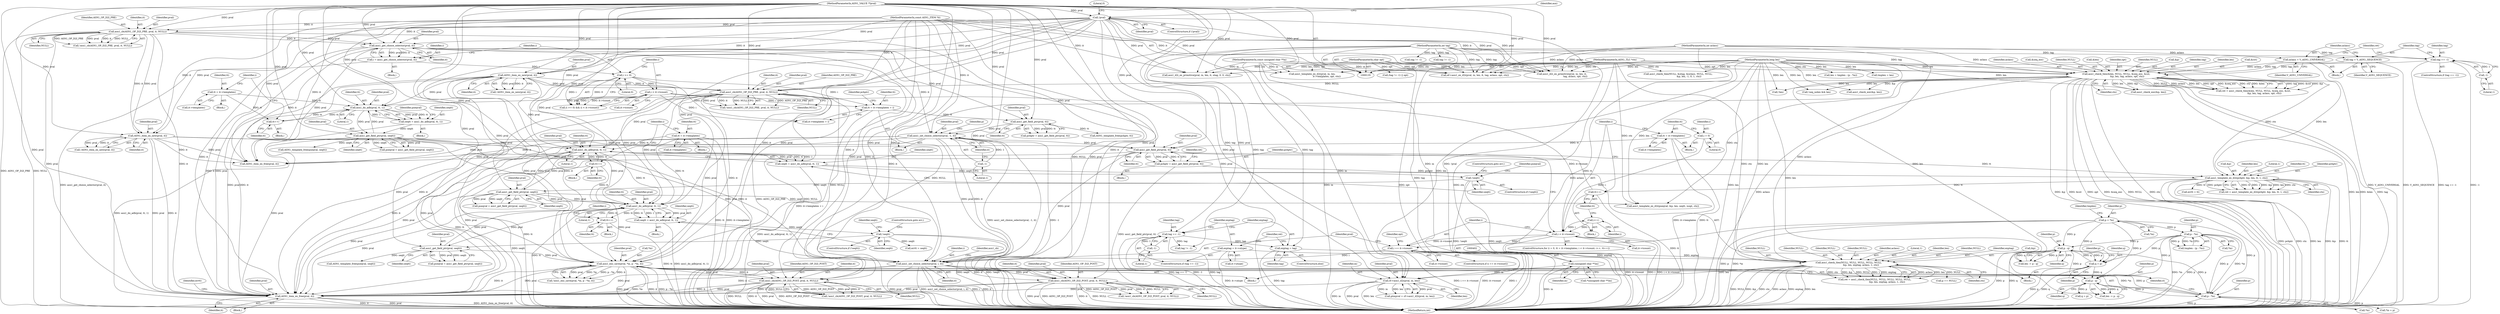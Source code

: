 digraph "0_openssl_cc598f321fbac9c04da5766243ed55d55948637d@API" {
"1001006" [label="(Call,ASN1_item_ex_free(pval, it))"];
"1000707" [label="(Call,ASN1_item_ex_new(pval, it))"];
"1000187" [label="(Call,!pval)"];
"1000136" [label="(MethodParameterIn,ASN1_VALUE **pval)"];
"1000139" [label="(MethodParameterIn,const ASN1_ITEM *it)"];
"1000794" [label="(Call,asn1_do_adb(pval, tt, 1))"];
"1000719" [label="(Call,asn1_cb(ASN1_OP_D2I_PRE, pval, it, NULL))"];
"1000636" [label="(Call,asn1_check_tlen(&len, NULL, NULL, &seq_eoc, &cst,\n                              &p, len, tag, aclass, opt, ctx))"];
"1000138" [label="(MethodParameterIn,long len)"];
"1000628" [label="(Call,tag = V_ASN1_SEQUENCE)"];
"1000140" [label="(MethodParameterIn,int tag)"];
"1000623" [label="(Call,tag == -1)"];
"1000625" [label="(Call,-1)"];
"1000631" [label="(Call,aclass = V_ASN1_UNIVERSAL)"];
"1000141" [label="(MethodParameterIn,int aclass)"];
"1000142" [label="(MethodParameterIn,char opt)"];
"1000143" [label="(MethodParameterIn,ASN1_TLC *ctx)"];
"1000804" [label="(Call,asn1_get_field_ptr(pval, seqtt))"];
"1000799" [label="(Call,!seqtt)"];
"1000792" [label="(Call,seqtt = asn1_do_adb(pval, tt, 1))"];
"1000763" [label="(Call,asn1_get_field_ptr(pval, seqtt))"];
"1000757" [label="(Call,asn1_do_adb(pval, tt, 1))"];
"1000743" [label="(Call,tt++)"];
"1000730" [label="(Call,tt = it->templates)"];
"1000755" [label="(Call,seqtt = asn1_do_adb(pval, tt, 1))"];
"1000787" [label="(Call,tt++)"];
"1000774" [label="(Call,tt = it->templates)"];
"1000499" [label="(Call,asn1_set_choice_selector(pval, -1, it))"];
"1000493" [label="(Call,asn1_get_field_ptr(pval, tt))"];
"1000470" [label="(Call,asn1_get_choice_selector(pval, it))"];
"1000458" [label="(Call,asn1_cb(ASN1_OP_D2I_PRE, pval, it, NULL))"];
"1000484" [label="(Call,tt = it->templates + i)"];
"1000475" [label="(Call,i >= 0)"];
"1000468" [label="(Call,i = asn1_get_choice_selector(pval, it))"];
"1000478" [label="(Call,i < it->tcount)"];
"1000501" [label="(Call,-1)"];
"1000542" [label="(Call,asn1_get_field_ptr(pval, tt))"];
"1000507" [label="(Call,ASN1_item_ex_new(pval, it))"];
"1000524" [label="(Call,tt = it->templates)"];
"1000537" [label="(Call,tt++)"];
"1000547" [label="(Call,asn1_template_ex_d2i(pchptr, &p, len, tt, 1, ctx))"];
"1000540" [label="(Call,pchptr = asn1_get_field_ptr(pval, tt))"];
"1000432" [label="(Call,cf->asn1_d2i(pval, in, len))"];
"1000401" [label="(Call,(unsigned char **)in)"];
"1000137" [label="(MethodParameterIn,const unsigned char **in)"];
"1000363" [label="(Call,asn1_check_tlen(NULL, NULL, NULL, NULL, NULL,\n                                  &p, len, exptag, aclass, 1, ctx))"];
"1000352" [label="(Call,exptag = it->utype)"];
"1000358" [label="(Call,exptag = tag)"];
"1000348" [label="(Call,tag == -1)"];
"1000350" [label="(Call,-1)"];
"1000593" [label="(Call,asn1_set_choice_selector(pval, i, it))"];
"1000574" [label="(Call,i == it->tcount)"];
"1000529" [label="(Call,i < it->tcount)"];
"1000521" [label="(Call,i = 0)"];
"1000535" [label="(Call,i++)"];
"1000601" [label="(Call,asn1_cb(ASN1_OP_D2I_POST, pval, it, NULL))"];
"1000982" [label="(Call,asn1_cb(ASN1_OP_D2I_POST, pval, it, NULL))"];
"1000968" [label="(Call,asn1_enc_save(pval, *in, p - *in, it))"];
"1000951" [label="(Call,asn1_get_field_ptr(pval, seqtt))"];
"1000933" [label="(Call,asn1_do_adb(pval, tt, 1))"];
"1000925" [label="(Call,tt++)"];
"1000938" [label="(Call,!seqtt)"];
"1000931" [label="(Call,seqtt = asn1_do_adb(pval, tt, 1))"];
"1000972" [label="(Call,p - *in)"];
"1000892" [label="(Call,p - q)"];
"1000682" [label="(Call,p - *in)"];
"1000615" [label="(Call,p = *in)"];
"1000811" [label="(Call,q = p)"];
"1000830" [label="(Call,p - q)"];
"1000641" [label="(Call,&seq_eoc)"];
"1000624" [label="(Identifier,tag)"];
"1000500" [label="(Identifier,pval)"];
"1000484" [label="(Call,tt = it->templates + i)"];
"1000939" [label="(Identifier,seqtt)"];
"1000354" [label="(Call,it->utype)"];
"1000811" [label="(Call,q = p)"];
"1000706" [label="(Call,!ASN1_item_ex_new(pval, it))"];
"1000640" [label="(Identifier,NULL)"];
"1000142" [label="(MethodParameterIn,char opt)"];
"1000566" [label="(Call,errtt = tt)"];
"1000363" [label="(Call,asn1_check_tlen(NULL, NULL, NULL, NULL, NULL,\n                                  &p, len, exptag, aclass, 1, ctx))"];
"1000468" [label="(Call,i = asn1_get_choice_selector(pval, it))"];
"1000140" [label="(MethodParameterIn,int tag)"];
"1000637" [label="(Call,&len)"];
"1000409" [label="(Call,p == NULL)"];
"1000549" [label="(Call,&p)"];
"1000708" [label="(Identifier,pval)"];
"1000462" [label="(Identifier,NULL)"];
"1000932" [label="(Identifier,seqtt)"];
"1000251" [label="(Call,asn1_check_tlen(NULL, &otag, &oclass, NULL, NULL,\n                              &p, len, -1, 0, 1, ctx))"];
"1000909" [label="(Call,!seq_nolen && len)"];
"1000472" [label="(Identifier,it)"];
"1000726" [label="(Block,)"];
"1000800" [label="(Identifier,seqtt)"];
"1000756" [label="(Identifier,seqtt)"];
"1000478" [label="(Call,i < it->tcount)"];
"1000813" [label="(Identifier,p)"];
"1000812" [label="(Identifier,q)"];
"1000759" [label="(Identifier,tt)"];
"1000541" [label="(Identifier,pchptr)"];
"1000351" [label="(Literal,1)"];
"1000967" [label="(Call,!asn1_enc_save(pval, *in, p - *in, it))"];
"1000926" [label="(Identifier,tt)"];
"1000959" [label="(Call,errtt = seqtt)"];
"1000471" [label="(Identifier,pval)"];
"1000458" [label="(Call,asn1_cb(ASN1_OP_D2I_PRE, pval, it, NULL))"];
"1000546" [label="(Identifier,ret)"];
"1000486" [label="(Call,it->templates + i)"];
"1000831" [label="(Identifier,p)"];
"1000193" [label="(Identifier,aux)"];
"1000794" [label="(Call,asn1_do_adb(pval, tt, 1))"];
"1000720" [label="(Identifier,ASN1_OP_D2I_PRE)"];
"1000364" [label="(Identifier,NULL)"];
"1000620" [label="(Identifier,tmplen)"];
"1000605" [label="(Identifier,NULL)"];
"1000983" [label="(Identifier,ASN1_OP_D2I_POST)"];
"1000212" [label="(Call,(tag != -1) || opt)"];
"1000393" [label="(Call,tag != -1)"];
"1000719" [label="(Call,asn1_cb(ASN1_OP_D2I_PRE, pval, it, NULL))"];
"1000828" [label="(Call,len -= p - q)"];
"1000544" [label="(Identifier,tt)"];
"1000944" [label="(Identifier,seqtt)"];
"1000576" [label="(Call,it->tcount)"];
"1000551" [label="(Identifier,len)"];
"1000789" [label="(Block,)"];
"1000543" [label="(Identifier,pval)"];
"1000985" [label="(Identifier,it)"];
"1000722" [label="(Identifier,it)"];
"1000615" [label="(Call,p = *in)"];
"1000684" [label="(Call,*in)"];
"1000808" [label="(Call,!len)"];
"1000804" [label="(Call,asn1_get_field_ptr(pval, seqtt))"];
"1000519" [label="(ControlStructure,for (i = 0, tt = it->templates; i < it->tcount; i++, tt++))"];
"1000477" [label="(Literal,0)"];
"1000213" [label="(Call,tag != -1)"];
"1000502" [label="(Literal,1)"];
"1000938" [label="(Call,!seqtt)"];
"1000762" [label="(Identifier,pseqval)"];
"1000350" [label="(Call,-1)"];
"1000400" [label="(Call,*(unsigned char **)in)"];
"1000581" [label="(Identifier,opt)"];
"1000760" [label="(Literal,1)"];
"1000951" [label="(Call,asn1_get_field_ptr(pval, seqtt))"];
"1000929" [label="(Block,)"];
"1000805" [label="(Identifier,pval)"];
"1000602" [label="(Identifier,ASN1_OP_D2I_POST)"];
"1000893" [label="(Identifier,p)"];
"1000141" [label="(MethodParameterIn,int aclass)"];
"1000770" [label="(Block,)"];
"1000952" [label="(Identifier,pval)"];
"1000863" [label="(Call,asn1_template_ex_d2i(pseqval, &p, len, seqtt, isopt, ctx))"];
"1000516" [label="(Identifier,p)"];
"1001007" [label="(Identifier,pval)"];
"1000744" [label="(Identifier,tt)"];
"1000375" [label="(Identifier,ctx)"];
"1000491" [label="(Call,pchptr = asn1_get_field_ptr(pval, tt))"];
"1000627" [label="(Block,)"];
"1000520" [label="(Block,)"];
"1000538" [label="(Identifier,tt)"];
"1000787" [label="(Call,tt++)"];
"1000650" [label="(Identifier,opt)"];
"1000988" [label="(Call,*in = p)"];
"1000801" [label="(ControlStructure,goto err;)"];
"1000774" [label="(Call,tt = it->templates)"];
"1000469" [label="(Identifier,i)"];
"1000936" [label="(Literal,1)"];
"1000475" [label="(Call,i >= 0)"];
"1000899" [label="(Call,asn1_check_eoc(&p, len))"];
"1001008" [label="(Identifier,it)"];
"1000764" [label="(Identifier,pval)"];
"1000366" [label="(Identifier,NULL)"];
"1000683" [label="(Identifier,p)"];
"1000798" [label="(ControlStructure,if (!seqtt))"];
"1000984" [label="(Identifier,pval)"];
"1000982" [label="(Call,asn1_cb(ASN1_OP_D2I_POST, pval, it, NULL))"];
"1000470" [label="(Call,asn1_get_choice_selector(pval, it))"];
"1000542" [label="(Call,asn1_get_field_ptr(pval, tt))"];
"1000721" [label="(Identifier,pval)"];
"1001006" [label="(Call,ASN1_item_ex_free(pval, it))"];
"1000639" [label="(Identifier,NULL)"];
"1000324" [label="(Call,ef->asn1_ex_d2i(pval, in, len, it, tag, aclass, opt, ctx))"];
"1000575" [label="(Identifier,i)"];
"1000633" [label="(Identifier,V_ASN1_UNIVERSAL)"];
"1000730" [label="(Call,tt = it->templates)"];
"1000678" [label="(Call,len = tmplen - (p - *in))"];
"1000137" [label="(MethodParameterIn,const unsigned char **in)"];
"1000204" [label="(Block,)"];
"1000757" [label="(Call,asn1_do_adb(pval, tt, 1))"];
"1000593" [label="(Call,asn1_set_choice_selector(pval, i, it))"];
"1000234" [label="(Call,asn1_d2i_ex_primitive(pval, in, len, it,\n                                     tag, aclass, opt, ctx))"];
"1000792" [label="(Call,seqtt = asn1_do_adb(pval, tt, 1))"];
"1000430" [label="(Call,ptmpval = cf->asn1_d2i(pval, in, len))"];
"1000474" [label="(Call,(i >= 0) && (i < it->tcount))"];
"1000188" [label="(Identifier,pval)"];
"1000802" [label="(Call,pseqval = asn1_get_field_ptr(pval, seqtt))"];
"1000460" [label="(Identifier,pval)"];
"1000507" [label="(Call,ASN1_item_ex_new(pval, it))"];
"1000432" [label="(Call,cf->asn1_d2i(pval, in, len))"];
"1000499" [label="(Call,asn1_set_choice_selector(pval, -1, it))"];
"1000143" [label="(MethodParameterIn,ASN1_TLC *ctx)"];
"1000740" [label="(Block,)"];
"1000501" [label="(Call,-1)"];
"1000631" [label="(Call,aclass = V_ASN1_UNIVERSAL)"];
"1000459" [label="(Identifier,ASN1_OP_D2I_PRE)"];
"1000600" [label="(Call,!asn1_cb(ASN1_OP_D2I_POST, pval, it, NULL))"];
"1000723" [label="(Identifier,NULL)"];
"1000775" [label="(Identifier,tt)"];
"1000503" [label="(Identifier,it)"];
"1000635" [label="(Identifier,ret)"];
"1000682" [label="(Call,p - *in)"];
"1000483" [label="(Block,)"];
"1000365" [label="(Identifier,NULL)"];
"1000935" [label="(Identifier,tt)"];
"1000362" [label="(Identifier,ret)"];
"1000925" [label="(Call,tt++)"];
"1000373" [label="(Identifier,aclass)"];
"1000138" [label="(MethodParameterIn,long len)"];
"1000457" [label="(Call,!asn1_cb(ASN1_OP_D2I_PRE, pval, it, NULL))"];
"1000554" [label="(Identifier,ctx)"];
"1000583" [label="(Call,ASN1_item_ex_free(pval, it))"];
"1000832" [label="(Identifier,q)"];
"1000553" [label="(Literal,1)"];
"1000537" [label="(Call,tt++)"];
"1000353" [label="(Identifier,exptag)"];
"1000634" [label="(Call,ret = asn1_check_tlen(&len, NULL, NULL, &seq_eoc, &cst,\n                              &p, len, tag, aclass, opt, ctx))"];
"1000545" [label="(Call,ret = asn1_template_ex_d2i(pchptr, &p, len, tt, 1, ctx))"];
"1000539" [label="(Block,)"];
"1000972" [label="(Call,p - *in)"];
"1000536" [label="(Identifier,i)"];
"1000954" [label="(Call,ASN1_template_free(pseqval, seqtt))"];
"1000793" [label="(Identifier,seqtt)"];
"1000619" [label="(Call,tmplen = len)"];
"1000374" [label="(Literal,1)"];
"1000552" [label="(Identifier,tt)"];
"1000797" [label="(Literal,1)"];
"1000308" [label="(Call,asn1_d2i_ex_primitive(pval, in, len, it, otag, 0, 0, ctx))"];
"1000630" [label="(Identifier,V_ASN1_SEQUENCE)"];
"1000973" [label="(Identifier,p)"];
"1000347" [label="(ControlStructure,if (tag == -1))"];
"1000493" [label="(Call,asn1_get_field_ptr(pval, tt))"];
"1000349" [label="(Identifier,tag)"];
"1000357" [label="(ControlStructure,else)"];
"1000496" [label="(Call,ASN1_template_free(pchptr, tt))"];
"1000645" [label="(Call,&p)"];
"1000522" [label="(Identifier,i)"];
"1000601" [label="(Call,asn1_cb(ASN1_OP_D2I_POST, pval, it, NULL))"];
"1000626" [label="(Literal,1)"];
"1000495" [label="(Identifier,tt)"];
"1000494" [label="(Identifier,pval)"];
"1000731" [label="(Identifier,tt)"];
"1000648" [label="(Identifier,tag)"];
"1000530" [label="(Identifier,i)"];
"1000371" [label="(Identifier,len)"];
"1000492" [label="(Identifier,pchptr)"];
"1000367" [label="(Identifier,NULL)"];
"1000718" [label="(Call,!asn1_cb(ASN1_OP_D2I_PRE, pval, it, NULL))"];
"1000187" [label="(Call,!pval)"];
"1000937" [label="(ControlStructure,if (!seqtt))"];
"1000547" [label="(Call,asn1_template_ex_d2i(pchptr, &p, len, tt, 1, ctx))"];
"1000758" [label="(Identifier,pval)"];
"1000933" [label="(Call,asn1_do_adb(pval, tt, 1))"];
"1000780" [label="(Identifier,i)"];
"1000968" [label="(Call,asn1_enc_save(pval, *in, p - *in, it))"];
"1000479" [label="(Identifier,i)"];
"1000766" [label="(Call,ASN1_template_free(pseqval, seqtt))"];
"1000433" [label="(Identifier,pval)"];
"1000437" [label="(Call,tag != -1)"];
"1000604" [label="(Identifier,it)"];
"1001010" [label="(Identifier,errtt)"];
"1000974" [label="(Call,*in)"];
"1000617" [label="(Call,*in)"];
"1000509" [label="(Identifier,it)"];
"1000352" [label="(Call,exptag = it->utype)"];
"1000360" [label="(Identifier,tag)"];
"1000931" [label="(Call,seqtt = asn1_do_adb(pval, tt, 1))"];
"1000928" [label="(Identifier,i)"];
"1000949" [label="(Call,pseqval = asn1_get_field_ptr(pval, seqtt))"];
"1000892" [label="(Call,p - q)"];
"1000623" [label="(Call,tag == -1)"];
"1000548" [label="(Identifier,pchptr)"];
"1000403" [label="(Identifier,in)"];
"1000796" [label="(Identifier,tt)"];
"1000506" [label="(Call,!ASN1_item_ex_new(pval, it))"];
"1000815" [label="(Call,asn1_check_eoc(&p, len))"];
"1000476" [label="(Identifier,i)"];
"1000603" [label="(Identifier,pval)"];
"1000795" [label="(Identifier,pval)"];
"1000361" [label="(Call,ret = asn1_check_tlen(NULL, NULL, NULL, NULL, NULL,\n                                  &p, len, exptag, aclass, 1, ctx))"];
"1000594" [label="(Identifier,pval)"];
"1000190" [label="(Literal,0)"];
"1000776" [label="(Call,it->templates)"];
"1000529" [label="(Call,i < it->tcount)"];
"1000372" [label="(Identifier,exptag)"];
"1000595" [label="(Identifier,i)"];
"1000480" [label="(Call,it->tcount)"];
"1000144" [label="(Block,)"];
"1000531" [label="(Call,it->tcount)"];
"1000369" [label="(Call,&p)"];
"1000894" [label="(Identifier,q)"];
"1000680" [label="(Call,tmplen - (p - *in))"];
"1000526" [label="(Call,it->templates)"];
"1000534" [label="(Block,)"];
"1000981" [label="(Call,!asn1_cb(ASN1_OP_D2I_POST, pval, it, NULL))"];
"1000348" [label="(Call,tag == -1)"];
"1000736" [label="(Identifier,i)"];
"1000186" [label="(ControlStructure,if (!pval))"];
"1000136" [label="(MethodParameterIn,ASN1_VALUE **pval)"];
"1000752" [label="(Block,)"];
"1000784" [label="(Block,)"];
"1000622" [label="(ControlStructure,if (tag == -1))"];
"1000359" [label="(Identifier,exptag)"];
"1000508" [label="(Identifier,pval)"];
"1000817" [label="(Identifier,p)"];
"1000467" [label="(Block,)"];
"1000969" [label="(Identifier,pval)"];
"1000636" [label="(Call,asn1_check_tlen(&len, NULL, NULL, &seq_eoc, &cst,\n                              &p, len, tag, aclass, opt, ctx))"];
"1000596" [label="(Identifier,it)"];
"1000628" [label="(Call,tag = V_ASN1_SEQUENCE)"];
"1000803" [label="(Identifier,pseqval)"];
"1000525" [label="(Identifier,tt)"];
"1000647" [label="(Identifier,len)"];
"1000632" [label="(Identifier,aclass)"];
"1000755" [label="(Call,seqtt = asn1_do_adb(pval, tt, 1))"];
"1000934" [label="(Identifier,pval)"];
"1001021" [label="(MethodReturn,int)"];
"1000651" [label="(Identifier,ctx)"];
"1000485" [label="(Identifier,tt)"];
"1000401" [label="(Call,(unsigned char **)in)"];
"1000629" [label="(Identifier,tag)"];
"1000573" [label="(ControlStructure,if (i == it->tcount))"];
"1000986" [label="(Identifier,NULL)"];
"1000953" [label="(Identifier,seqtt)"];
"1000806" [label="(Identifier,seqtt)"];
"1000574" [label="(Call,i == it->tcount)"];
"1000788" [label="(Identifier,tt)"];
"1000523" [label="(Literal,0)"];
"1000940" [label="(ControlStructure,goto err;)"];
"1000643" [label="(Call,&cst)"];
"1000763" [label="(Call,asn1_get_field_ptr(pval, seqtt))"];
"1000743" [label="(Call,tt++)"];
"1000540" [label="(Call,pchptr = asn1_get_field_ptr(pval, tt))"];
"1000732" [label="(Call,it->templates)"];
"1000139" [label="(MethodParameterIn,const ASN1_ITEM *it)"];
"1000976" [label="(Identifier,it)"];
"1000524" [label="(Call,tt = it->templates)"];
"1000970" [label="(Call,*in)"];
"1000461" [label="(Identifier,it)"];
"1000924" [label="(Block,)"];
"1000521" [label="(Call,i = 0)"];
"1000535" [label="(Call,i++)"];
"1000224" [label="(Call,asn1_template_ex_d2i(pval, in, len,\n                                        it->templates, opt, ctx))"];
"1000799" [label="(Call,!seqtt)"];
"1000890" [label="(Call,len -= p - q)"];
"1000599" [label="(Identifier,asn1_cb)"];
"1000616" [label="(Identifier,p)"];
"1000434" [label="(Identifier,in)"];
"1000761" [label="(Call,pseqval = asn1_get_field_ptr(pval, seqtt))"];
"1000625" [label="(Call,-1)"];
"1000709" [label="(Identifier,it)"];
"1000435" [label="(Identifier,len)"];
"1000707" [label="(Call,ASN1_item_ex_new(pval, it))"];
"1000830" [label="(Call,p - q)"];
"1000765" [label="(Identifier,seqtt)"];
"1000649" [label="(Identifier,aclass)"];
"1000368" [label="(Identifier,NULL)"];
"1000358" [label="(Call,exptag = tag)"];
"1000836" [label="(Call,q = p)"];
"1001006" -> "1000144"  [label="AST: "];
"1001006" -> "1001008"  [label="CFG: "];
"1001007" -> "1001006"  [label="AST: "];
"1001008" -> "1001006"  [label="AST: "];
"1001010" -> "1001006"  [label="CFG: "];
"1001006" -> "1001021"  [label="DDG: it"];
"1001006" -> "1001021"  [label="DDG: pval"];
"1001006" -> "1001021"  [label="DDG: ASN1_item_ex_free(pval, it)"];
"1000707" -> "1001006"  [label="DDG: pval"];
"1000707" -> "1001006"  [label="DDG: it"];
"1000794" -> "1001006"  [label="DDG: pval"];
"1000719" -> "1001006"  [label="DDG: pval"];
"1000719" -> "1001006"  [label="DDG: it"];
"1000499" -> "1001006"  [label="DDG: pval"];
"1000499" -> "1001006"  [label="DDG: it"];
"1000542" -> "1001006"  [label="DDG: pval"];
"1000432" -> "1001006"  [label="DDG: pval"];
"1000593" -> "1001006"  [label="DDG: pval"];
"1000593" -> "1001006"  [label="DDG: it"];
"1000601" -> "1001006"  [label="DDG: pval"];
"1000601" -> "1001006"  [label="DDG: it"];
"1000470" -> "1001006"  [label="DDG: pval"];
"1000470" -> "1001006"  [label="DDG: it"];
"1000507" -> "1001006"  [label="DDG: pval"];
"1000507" -> "1001006"  [label="DDG: it"];
"1000187" -> "1001006"  [label="DDG: pval"];
"1000804" -> "1001006"  [label="DDG: pval"];
"1000982" -> "1001006"  [label="DDG: pval"];
"1000982" -> "1001006"  [label="DDG: it"];
"1000458" -> "1001006"  [label="DDG: pval"];
"1000458" -> "1001006"  [label="DDG: it"];
"1000933" -> "1001006"  [label="DDG: pval"];
"1000968" -> "1001006"  [label="DDG: pval"];
"1000968" -> "1001006"  [label="DDG: it"];
"1000763" -> "1001006"  [label="DDG: pval"];
"1000136" -> "1001006"  [label="DDG: pval"];
"1000139" -> "1001006"  [label="DDG: it"];
"1000707" -> "1000706"  [label="AST: "];
"1000707" -> "1000709"  [label="CFG: "];
"1000708" -> "1000707"  [label="AST: "];
"1000709" -> "1000707"  [label="AST: "];
"1000706" -> "1000707"  [label="CFG: "];
"1000707" -> "1000706"  [label="DDG: pval"];
"1000707" -> "1000706"  [label="DDG: it"];
"1000187" -> "1000707"  [label="DDG: pval"];
"1000136" -> "1000707"  [label="DDG: pval"];
"1000139" -> "1000707"  [label="DDG: it"];
"1000707" -> "1000719"  [label="DDG: pval"];
"1000707" -> "1000719"  [label="DDG: it"];
"1000707" -> "1000757"  [label="DDG: pval"];
"1000707" -> "1000794"  [label="DDG: pval"];
"1000707" -> "1000933"  [label="DDG: pval"];
"1000707" -> "1000968"  [label="DDG: pval"];
"1000707" -> "1000968"  [label="DDG: it"];
"1000187" -> "1000186"  [label="AST: "];
"1000187" -> "1000188"  [label="CFG: "];
"1000188" -> "1000187"  [label="AST: "];
"1000190" -> "1000187"  [label="CFG: "];
"1000193" -> "1000187"  [label="CFG: "];
"1000187" -> "1001021"  [label="DDG: pval"];
"1000187" -> "1001021"  [label="DDG: !pval"];
"1000136" -> "1000187"  [label="DDG: pval"];
"1000187" -> "1000224"  [label="DDG: pval"];
"1000187" -> "1000234"  [label="DDG: pval"];
"1000187" -> "1000308"  [label="DDG: pval"];
"1000187" -> "1000324"  [label="DDG: pval"];
"1000187" -> "1000432"  [label="DDG: pval"];
"1000187" -> "1000458"  [label="DDG: pval"];
"1000187" -> "1000470"  [label="DDG: pval"];
"1000187" -> "1000507"  [label="DDG: pval"];
"1000187" -> "1000719"  [label="DDG: pval"];
"1000187" -> "1000757"  [label="DDG: pval"];
"1000187" -> "1000794"  [label="DDG: pval"];
"1000187" -> "1000933"  [label="DDG: pval"];
"1000187" -> "1000968"  [label="DDG: pval"];
"1000136" -> "1000135"  [label="AST: "];
"1000136" -> "1001021"  [label="DDG: pval"];
"1000136" -> "1000224"  [label="DDG: pval"];
"1000136" -> "1000234"  [label="DDG: pval"];
"1000136" -> "1000308"  [label="DDG: pval"];
"1000136" -> "1000324"  [label="DDG: pval"];
"1000136" -> "1000432"  [label="DDG: pval"];
"1000136" -> "1000458"  [label="DDG: pval"];
"1000136" -> "1000470"  [label="DDG: pval"];
"1000136" -> "1000493"  [label="DDG: pval"];
"1000136" -> "1000499"  [label="DDG: pval"];
"1000136" -> "1000507"  [label="DDG: pval"];
"1000136" -> "1000542"  [label="DDG: pval"];
"1000136" -> "1000583"  [label="DDG: pval"];
"1000136" -> "1000593"  [label="DDG: pval"];
"1000136" -> "1000601"  [label="DDG: pval"];
"1000136" -> "1000719"  [label="DDG: pval"];
"1000136" -> "1000757"  [label="DDG: pval"];
"1000136" -> "1000763"  [label="DDG: pval"];
"1000136" -> "1000794"  [label="DDG: pval"];
"1000136" -> "1000804"  [label="DDG: pval"];
"1000136" -> "1000933"  [label="DDG: pval"];
"1000136" -> "1000951"  [label="DDG: pval"];
"1000136" -> "1000968"  [label="DDG: pval"];
"1000136" -> "1000982"  [label="DDG: pval"];
"1000139" -> "1000135"  [label="AST: "];
"1000139" -> "1001021"  [label="DDG: it"];
"1000139" -> "1000234"  [label="DDG: it"];
"1000139" -> "1000308"  [label="DDG: it"];
"1000139" -> "1000324"  [label="DDG: it"];
"1000139" -> "1000458"  [label="DDG: it"];
"1000139" -> "1000470"  [label="DDG: it"];
"1000139" -> "1000499"  [label="DDG: it"];
"1000139" -> "1000507"  [label="DDG: it"];
"1000139" -> "1000583"  [label="DDG: it"];
"1000139" -> "1000593"  [label="DDG: it"];
"1000139" -> "1000601"  [label="DDG: it"];
"1000139" -> "1000719"  [label="DDG: it"];
"1000139" -> "1000968"  [label="DDG: it"];
"1000139" -> "1000982"  [label="DDG: it"];
"1000794" -> "1000792"  [label="AST: "];
"1000794" -> "1000797"  [label="CFG: "];
"1000795" -> "1000794"  [label="AST: "];
"1000796" -> "1000794"  [label="AST: "];
"1000797" -> "1000794"  [label="AST: "];
"1000792" -> "1000794"  [label="CFG: "];
"1000794" -> "1001021"  [label="DDG: tt"];
"1000794" -> "1000787"  [label="DDG: tt"];
"1000794" -> "1000792"  [label="DDG: pval"];
"1000794" -> "1000792"  [label="DDG: tt"];
"1000794" -> "1000792"  [label="DDG: 1"];
"1000719" -> "1000794"  [label="DDG: pval"];
"1000804" -> "1000794"  [label="DDG: pval"];
"1000763" -> "1000794"  [label="DDG: pval"];
"1000787" -> "1000794"  [label="DDG: tt"];
"1000774" -> "1000794"  [label="DDG: tt"];
"1000794" -> "1000804"  [label="DDG: pval"];
"1000794" -> "1000933"  [label="DDG: tt"];
"1000719" -> "1000718"  [label="AST: "];
"1000719" -> "1000723"  [label="CFG: "];
"1000720" -> "1000719"  [label="AST: "];
"1000721" -> "1000719"  [label="AST: "];
"1000722" -> "1000719"  [label="AST: "];
"1000723" -> "1000719"  [label="AST: "];
"1000718" -> "1000719"  [label="CFG: "];
"1000719" -> "1001021"  [label="DDG: ASN1_OP_D2I_PRE"];
"1000719" -> "1001021"  [label="DDG: NULL"];
"1000719" -> "1000718"  [label="DDG: ASN1_OP_D2I_PRE"];
"1000719" -> "1000718"  [label="DDG: pval"];
"1000719" -> "1000718"  [label="DDG: it"];
"1000719" -> "1000718"  [label="DDG: NULL"];
"1000636" -> "1000719"  [label="DDG: NULL"];
"1000719" -> "1000757"  [label="DDG: pval"];
"1000719" -> "1000933"  [label="DDG: pval"];
"1000719" -> "1000968"  [label="DDG: pval"];
"1000719" -> "1000968"  [label="DDG: it"];
"1000719" -> "1000982"  [label="DDG: NULL"];
"1000636" -> "1000634"  [label="AST: "];
"1000636" -> "1000651"  [label="CFG: "];
"1000637" -> "1000636"  [label="AST: "];
"1000639" -> "1000636"  [label="AST: "];
"1000640" -> "1000636"  [label="AST: "];
"1000641" -> "1000636"  [label="AST: "];
"1000643" -> "1000636"  [label="AST: "];
"1000645" -> "1000636"  [label="AST: "];
"1000647" -> "1000636"  [label="AST: "];
"1000648" -> "1000636"  [label="AST: "];
"1000649" -> "1000636"  [label="AST: "];
"1000650" -> "1000636"  [label="AST: "];
"1000651" -> "1000636"  [label="AST: "];
"1000634" -> "1000636"  [label="CFG: "];
"1000636" -> "1001021"  [label="DDG: &cst"];
"1000636" -> "1001021"  [label="DDG: opt"];
"1000636" -> "1001021"  [label="DDG: &seq_eoc"];
"1000636" -> "1001021"  [label="DDG: NULL"];
"1000636" -> "1001021"  [label="DDG: ctx"];
"1000636" -> "1001021"  [label="DDG: len"];
"1000636" -> "1001021"  [label="DDG: &len"];
"1000636" -> "1001021"  [label="DDG: tag"];
"1000636" -> "1001021"  [label="DDG: aclass"];
"1000636" -> "1001021"  [label="DDG: &p"];
"1000636" -> "1000634"  [label="DDG: tag"];
"1000636" -> "1000634"  [label="DDG: &cst"];
"1000636" -> "1000634"  [label="DDG: &p"];
"1000636" -> "1000634"  [label="DDG: NULL"];
"1000636" -> "1000634"  [label="DDG: aclass"];
"1000636" -> "1000634"  [label="DDG: len"];
"1000636" -> "1000634"  [label="DDG: opt"];
"1000636" -> "1000634"  [label="DDG: &seq_eoc"];
"1000636" -> "1000634"  [label="DDG: ctx"];
"1000636" -> "1000634"  [label="DDG: &len"];
"1000138" -> "1000636"  [label="DDG: len"];
"1000628" -> "1000636"  [label="DDG: tag"];
"1000623" -> "1000636"  [label="DDG: tag"];
"1000140" -> "1000636"  [label="DDG: tag"];
"1000631" -> "1000636"  [label="DDG: aclass"];
"1000141" -> "1000636"  [label="DDG: aclass"];
"1000142" -> "1000636"  [label="DDG: opt"];
"1000143" -> "1000636"  [label="DDG: ctx"];
"1000636" -> "1000808"  [label="DDG: len"];
"1000636" -> "1000815"  [label="DDG: &p"];
"1000636" -> "1000863"  [label="DDG: ctx"];
"1000636" -> "1000899"  [label="DDG: &p"];
"1000636" -> "1000899"  [label="DDG: len"];
"1000636" -> "1000909"  [label="DDG: len"];
"1000636" -> "1000982"  [label="DDG: NULL"];
"1000138" -> "1000135"  [label="AST: "];
"1000138" -> "1001021"  [label="DDG: len"];
"1000138" -> "1000224"  [label="DDG: len"];
"1000138" -> "1000234"  [label="DDG: len"];
"1000138" -> "1000251"  [label="DDG: len"];
"1000138" -> "1000308"  [label="DDG: len"];
"1000138" -> "1000324"  [label="DDG: len"];
"1000138" -> "1000363"  [label="DDG: len"];
"1000138" -> "1000432"  [label="DDG: len"];
"1000138" -> "1000547"  [label="DDG: len"];
"1000138" -> "1000619"  [label="DDG: len"];
"1000138" -> "1000678"  [label="DDG: len"];
"1000138" -> "1000808"  [label="DDG: len"];
"1000138" -> "1000815"  [label="DDG: len"];
"1000138" -> "1000828"  [label="DDG: len"];
"1000138" -> "1000863"  [label="DDG: len"];
"1000138" -> "1000890"  [label="DDG: len"];
"1000138" -> "1000899"  [label="DDG: len"];
"1000138" -> "1000909"  [label="DDG: len"];
"1000628" -> "1000627"  [label="AST: "];
"1000628" -> "1000630"  [label="CFG: "];
"1000629" -> "1000628"  [label="AST: "];
"1000630" -> "1000628"  [label="AST: "];
"1000632" -> "1000628"  [label="CFG: "];
"1000628" -> "1001021"  [label="DDG: V_ASN1_SEQUENCE"];
"1000140" -> "1000628"  [label="DDG: tag"];
"1000140" -> "1000135"  [label="AST: "];
"1000140" -> "1001021"  [label="DDG: tag"];
"1000140" -> "1000213"  [label="DDG: tag"];
"1000140" -> "1000234"  [label="DDG: tag"];
"1000140" -> "1000324"  [label="DDG: tag"];
"1000140" -> "1000348"  [label="DDG: tag"];
"1000140" -> "1000358"  [label="DDG: tag"];
"1000140" -> "1000393"  [label="DDG: tag"];
"1000140" -> "1000437"  [label="DDG: tag"];
"1000140" -> "1000623"  [label="DDG: tag"];
"1000623" -> "1000622"  [label="AST: "];
"1000623" -> "1000625"  [label="CFG: "];
"1000624" -> "1000623"  [label="AST: "];
"1000625" -> "1000623"  [label="AST: "];
"1000629" -> "1000623"  [label="CFG: "];
"1000635" -> "1000623"  [label="CFG: "];
"1000623" -> "1001021"  [label="DDG: tag == -1"];
"1000623" -> "1001021"  [label="DDG: -1"];
"1000625" -> "1000623"  [label="DDG: 1"];
"1000625" -> "1000626"  [label="CFG: "];
"1000626" -> "1000625"  [label="AST: "];
"1000631" -> "1000627"  [label="AST: "];
"1000631" -> "1000633"  [label="CFG: "];
"1000632" -> "1000631"  [label="AST: "];
"1000633" -> "1000631"  [label="AST: "];
"1000635" -> "1000631"  [label="CFG: "];
"1000631" -> "1001021"  [label="DDG: V_ASN1_UNIVERSAL"];
"1000141" -> "1000631"  [label="DDG: aclass"];
"1000141" -> "1000135"  [label="AST: "];
"1000141" -> "1001021"  [label="DDG: aclass"];
"1000141" -> "1000234"  [label="DDG: aclass"];
"1000141" -> "1000324"  [label="DDG: aclass"];
"1000141" -> "1000363"  [label="DDG: aclass"];
"1000142" -> "1000135"  [label="AST: "];
"1000142" -> "1001021"  [label="DDG: opt"];
"1000142" -> "1000212"  [label="DDG: opt"];
"1000142" -> "1000224"  [label="DDG: opt"];
"1000142" -> "1000234"  [label="DDG: opt"];
"1000142" -> "1000324"  [label="DDG: opt"];
"1000143" -> "1000135"  [label="AST: "];
"1000143" -> "1001021"  [label="DDG: ctx"];
"1000143" -> "1000224"  [label="DDG: ctx"];
"1000143" -> "1000234"  [label="DDG: ctx"];
"1000143" -> "1000251"  [label="DDG: ctx"];
"1000143" -> "1000308"  [label="DDG: ctx"];
"1000143" -> "1000324"  [label="DDG: ctx"];
"1000143" -> "1000363"  [label="DDG: ctx"];
"1000143" -> "1000547"  [label="DDG: ctx"];
"1000143" -> "1000863"  [label="DDG: ctx"];
"1000804" -> "1000802"  [label="AST: "];
"1000804" -> "1000806"  [label="CFG: "];
"1000805" -> "1000804"  [label="AST: "];
"1000806" -> "1000804"  [label="AST: "];
"1000802" -> "1000804"  [label="CFG: "];
"1000804" -> "1001021"  [label="DDG: seqtt"];
"1000804" -> "1000802"  [label="DDG: pval"];
"1000804" -> "1000802"  [label="DDG: seqtt"];
"1000799" -> "1000804"  [label="DDG: seqtt"];
"1000804" -> "1000863"  [label="DDG: seqtt"];
"1000804" -> "1000933"  [label="DDG: pval"];
"1000804" -> "1000968"  [label="DDG: pval"];
"1000799" -> "1000798"  [label="AST: "];
"1000799" -> "1000800"  [label="CFG: "];
"1000800" -> "1000799"  [label="AST: "];
"1000801" -> "1000799"  [label="CFG: "];
"1000803" -> "1000799"  [label="CFG: "];
"1000799" -> "1001021"  [label="DDG: seqtt"];
"1000799" -> "1001021"  [label="DDG: !seqtt"];
"1000792" -> "1000799"  [label="DDG: seqtt"];
"1000792" -> "1000789"  [label="AST: "];
"1000793" -> "1000792"  [label="AST: "];
"1000800" -> "1000792"  [label="CFG: "];
"1000792" -> "1001021"  [label="DDG: asn1_do_adb(pval, tt, 1)"];
"1000763" -> "1000761"  [label="AST: "];
"1000763" -> "1000765"  [label="CFG: "];
"1000764" -> "1000763"  [label="AST: "];
"1000765" -> "1000763"  [label="AST: "];
"1000761" -> "1000763"  [label="CFG: "];
"1000763" -> "1000757"  [label="DDG: pval"];
"1000763" -> "1000761"  [label="DDG: pval"];
"1000763" -> "1000761"  [label="DDG: seqtt"];
"1000757" -> "1000763"  [label="DDG: pval"];
"1000755" -> "1000763"  [label="DDG: seqtt"];
"1000763" -> "1000766"  [label="DDG: seqtt"];
"1000763" -> "1000933"  [label="DDG: pval"];
"1000763" -> "1000968"  [label="DDG: pval"];
"1000757" -> "1000755"  [label="AST: "];
"1000757" -> "1000760"  [label="CFG: "];
"1000758" -> "1000757"  [label="AST: "];
"1000759" -> "1000757"  [label="AST: "];
"1000760" -> "1000757"  [label="AST: "];
"1000755" -> "1000757"  [label="CFG: "];
"1000757" -> "1000743"  [label="DDG: tt"];
"1000757" -> "1000755"  [label="DDG: pval"];
"1000757" -> "1000755"  [label="DDG: tt"];
"1000757" -> "1000755"  [label="DDG: 1"];
"1000743" -> "1000757"  [label="DDG: tt"];
"1000730" -> "1000757"  [label="DDG: tt"];
"1000743" -> "1000740"  [label="AST: "];
"1000743" -> "1000744"  [label="CFG: "];
"1000744" -> "1000743"  [label="AST: "];
"1000736" -> "1000743"  [label="CFG: "];
"1000730" -> "1000743"  [label="DDG: tt"];
"1000730" -> "1000726"  [label="AST: "];
"1000730" -> "1000732"  [label="CFG: "];
"1000731" -> "1000730"  [label="AST: "];
"1000732" -> "1000730"  [label="AST: "];
"1000736" -> "1000730"  [label="CFG: "];
"1000755" -> "1000752"  [label="AST: "];
"1000756" -> "1000755"  [label="AST: "];
"1000762" -> "1000755"  [label="CFG: "];
"1000755" -> "1001021"  [label="DDG: asn1_do_adb(pval, tt, 1)"];
"1000787" -> "1000784"  [label="AST: "];
"1000787" -> "1000788"  [label="CFG: "];
"1000788" -> "1000787"  [label="AST: "];
"1000780" -> "1000787"  [label="CFG: "];
"1000787" -> "1001021"  [label="DDG: tt"];
"1000787" -> "1000933"  [label="DDG: tt"];
"1000774" -> "1000770"  [label="AST: "];
"1000774" -> "1000776"  [label="CFG: "];
"1000775" -> "1000774"  [label="AST: "];
"1000776" -> "1000774"  [label="AST: "];
"1000780" -> "1000774"  [label="CFG: "];
"1000774" -> "1001021"  [label="DDG: it->templates"];
"1000774" -> "1001021"  [label="DDG: tt"];
"1000774" -> "1000933"  [label="DDG: tt"];
"1000499" -> "1000483"  [label="AST: "];
"1000499" -> "1000503"  [label="CFG: "];
"1000500" -> "1000499"  [label="AST: "];
"1000501" -> "1000499"  [label="AST: "];
"1000503" -> "1000499"  [label="AST: "];
"1000516" -> "1000499"  [label="CFG: "];
"1000499" -> "1001021"  [label="DDG: asn1_set_choice_selector(pval, -1, it)"];
"1000499" -> "1001021"  [label="DDG: -1"];
"1000493" -> "1000499"  [label="DDG: pval"];
"1000501" -> "1000499"  [label="DDG: 1"];
"1000470" -> "1000499"  [label="DDG: it"];
"1000499" -> "1000542"  [label="DDG: pval"];
"1000499" -> "1000583"  [label="DDG: pval"];
"1000499" -> "1000583"  [label="DDG: it"];
"1000499" -> "1000593"  [label="DDG: pval"];
"1000499" -> "1000593"  [label="DDG: it"];
"1000493" -> "1000491"  [label="AST: "];
"1000493" -> "1000495"  [label="CFG: "];
"1000494" -> "1000493"  [label="AST: "];
"1000495" -> "1000493"  [label="AST: "];
"1000491" -> "1000493"  [label="CFG: "];
"1000493" -> "1000491"  [label="DDG: pval"];
"1000493" -> "1000491"  [label="DDG: tt"];
"1000470" -> "1000493"  [label="DDG: pval"];
"1000484" -> "1000493"  [label="DDG: tt"];
"1000493" -> "1000496"  [label="DDG: tt"];
"1000470" -> "1000468"  [label="AST: "];
"1000470" -> "1000472"  [label="CFG: "];
"1000471" -> "1000470"  [label="AST: "];
"1000472" -> "1000470"  [label="AST: "];
"1000468" -> "1000470"  [label="CFG: "];
"1000470" -> "1000468"  [label="DDG: pval"];
"1000470" -> "1000468"  [label="DDG: it"];
"1000458" -> "1000470"  [label="DDG: pval"];
"1000458" -> "1000470"  [label="DDG: it"];
"1000470" -> "1000542"  [label="DDG: pval"];
"1000470" -> "1000583"  [label="DDG: pval"];
"1000470" -> "1000583"  [label="DDG: it"];
"1000470" -> "1000593"  [label="DDG: pval"];
"1000470" -> "1000593"  [label="DDG: it"];
"1000458" -> "1000457"  [label="AST: "];
"1000458" -> "1000462"  [label="CFG: "];
"1000459" -> "1000458"  [label="AST: "];
"1000460" -> "1000458"  [label="AST: "];
"1000461" -> "1000458"  [label="AST: "];
"1000462" -> "1000458"  [label="AST: "];
"1000457" -> "1000458"  [label="CFG: "];
"1000458" -> "1001021"  [label="DDG: ASN1_OP_D2I_PRE"];
"1000458" -> "1001021"  [label="DDG: NULL"];
"1000458" -> "1000457"  [label="DDG: ASN1_OP_D2I_PRE"];
"1000458" -> "1000457"  [label="DDG: pval"];
"1000458" -> "1000457"  [label="DDG: it"];
"1000458" -> "1000457"  [label="DDG: NULL"];
"1000458" -> "1000507"  [label="DDG: pval"];
"1000458" -> "1000507"  [label="DDG: it"];
"1000458" -> "1000601"  [label="DDG: NULL"];
"1000484" -> "1000483"  [label="AST: "];
"1000484" -> "1000486"  [label="CFG: "];
"1000485" -> "1000484"  [label="AST: "];
"1000486" -> "1000484"  [label="AST: "];
"1000492" -> "1000484"  [label="CFG: "];
"1000484" -> "1001021"  [label="DDG: it->templates + i"];
"1000475" -> "1000484"  [label="DDG: i"];
"1000478" -> "1000484"  [label="DDG: i"];
"1000475" -> "1000474"  [label="AST: "];
"1000475" -> "1000477"  [label="CFG: "];
"1000476" -> "1000475"  [label="AST: "];
"1000477" -> "1000475"  [label="AST: "];
"1000479" -> "1000475"  [label="CFG: "];
"1000474" -> "1000475"  [label="CFG: "];
"1000475" -> "1000474"  [label="DDG: i"];
"1000475" -> "1000474"  [label="DDG: 0"];
"1000468" -> "1000475"  [label="DDG: i"];
"1000475" -> "1000478"  [label="DDG: i"];
"1000475" -> "1000486"  [label="DDG: i"];
"1000468" -> "1000467"  [label="AST: "];
"1000469" -> "1000468"  [label="AST: "];
"1000476" -> "1000468"  [label="CFG: "];
"1000468" -> "1001021"  [label="DDG: asn1_get_choice_selector(pval, it)"];
"1000478" -> "1000474"  [label="AST: "];
"1000478" -> "1000480"  [label="CFG: "];
"1000479" -> "1000478"  [label="AST: "];
"1000480" -> "1000478"  [label="AST: "];
"1000474" -> "1000478"  [label="CFG: "];
"1000478" -> "1000474"  [label="DDG: i"];
"1000478" -> "1000474"  [label="DDG: it->tcount"];
"1000478" -> "1000486"  [label="DDG: i"];
"1000478" -> "1000529"  [label="DDG: it->tcount"];
"1000501" -> "1000502"  [label="CFG: "];
"1000502" -> "1000501"  [label="AST: "];
"1000503" -> "1000501"  [label="CFG: "];
"1000542" -> "1000540"  [label="AST: "];
"1000542" -> "1000544"  [label="CFG: "];
"1000543" -> "1000542"  [label="AST: "];
"1000544" -> "1000542"  [label="AST: "];
"1000540" -> "1000542"  [label="CFG: "];
"1000542" -> "1000540"  [label="DDG: pval"];
"1000542" -> "1000540"  [label="DDG: tt"];
"1000507" -> "1000542"  [label="DDG: pval"];
"1000524" -> "1000542"  [label="DDG: tt"];
"1000537" -> "1000542"  [label="DDG: tt"];
"1000542" -> "1000547"  [label="DDG: tt"];
"1000542" -> "1000583"  [label="DDG: pval"];
"1000542" -> "1000593"  [label="DDG: pval"];
"1000507" -> "1000506"  [label="AST: "];
"1000507" -> "1000509"  [label="CFG: "];
"1000508" -> "1000507"  [label="AST: "];
"1000509" -> "1000507"  [label="AST: "];
"1000506" -> "1000507"  [label="CFG: "];
"1000507" -> "1000506"  [label="DDG: pval"];
"1000507" -> "1000506"  [label="DDG: it"];
"1000507" -> "1000583"  [label="DDG: pval"];
"1000507" -> "1000583"  [label="DDG: it"];
"1000507" -> "1000593"  [label="DDG: pval"];
"1000507" -> "1000593"  [label="DDG: it"];
"1000524" -> "1000520"  [label="AST: "];
"1000524" -> "1000526"  [label="CFG: "];
"1000525" -> "1000524"  [label="AST: "];
"1000526" -> "1000524"  [label="AST: "];
"1000530" -> "1000524"  [label="CFG: "];
"1000524" -> "1001021"  [label="DDG: tt"];
"1000524" -> "1001021"  [label="DDG: it->templates"];
"1000537" -> "1000534"  [label="AST: "];
"1000537" -> "1000538"  [label="CFG: "];
"1000538" -> "1000537"  [label="AST: "];
"1000530" -> "1000537"  [label="CFG: "];
"1000537" -> "1001021"  [label="DDG: tt"];
"1000547" -> "1000537"  [label="DDG: tt"];
"1000547" -> "1000545"  [label="AST: "];
"1000547" -> "1000554"  [label="CFG: "];
"1000548" -> "1000547"  [label="AST: "];
"1000549" -> "1000547"  [label="AST: "];
"1000551" -> "1000547"  [label="AST: "];
"1000552" -> "1000547"  [label="AST: "];
"1000553" -> "1000547"  [label="AST: "];
"1000554" -> "1000547"  [label="AST: "];
"1000545" -> "1000547"  [label="CFG: "];
"1000547" -> "1001021"  [label="DDG: pchptr"];
"1000547" -> "1001021"  [label="DDG: ctx"];
"1000547" -> "1001021"  [label="DDG: len"];
"1000547" -> "1001021"  [label="DDG: &p"];
"1000547" -> "1001021"  [label="DDG: tt"];
"1000547" -> "1000545"  [label="DDG: tt"];
"1000547" -> "1000545"  [label="DDG: 1"];
"1000547" -> "1000545"  [label="DDG: &p"];
"1000547" -> "1000545"  [label="DDG: len"];
"1000547" -> "1000545"  [label="DDG: ctx"];
"1000547" -> "1000545"  [label="DDG: pchptr"];
"1000540" -> "1000547"  [label="DDG: pchptr"];
"1000547" -> "1000566"  [label="DDG: tt"];
"1000540" -> "1000539"  [label="AST: "];
"1000541" -> "1000540"  [label="AST: "];
"1000546" -> "1000540"  [label="CFG: "];
"1000540" -> "1001021"  [label="DDG: asn1_get_field_ptr(pval, tt)"];
"1000432" -> "1000430"  [label="AST: "];
"1000432" -> "1000435"  [label="CFG: "];
"1000433" -> "1000432"  [label="AST: "];
"1000434" -> "1000432"  [label="AST: "];
"1000435" -> "1000432"  [label="AST: "];
"1000430" -> "1000432"  [label="CFG: "];
"1000432" -> "1001021"  [label="DDG: in"];
"1000432" -> "1001021"  [label="DDG: pval"];
"1000432" -> "1001021"  [label="DDG: len"];
"1000432" -> "1000430"  [label="DDG: pval"];
"1000432" -> "1000430"  [label="DDG: in"];
"1000432" -> "1000430"  [label="DDG: len"];
"1000401" -> "1000432"  [label="DDG: in"];
"1000137" -> "1000432"  [label="DDG: in"];
"1000363" -> "1000432"  [label="DDG: len"];
"1000401" -> "1000400"  [label="AST: "];
"1000401" -> "1000403"  [label="CFG: "];
"1000402" -> "1000401"  [label="AST: "];
"1000403" -> "1000401"  [label="AST: "];
"1000400" -> "1000401"  [label="CFG: "];
"1000401" -> "1001021"  [label="DDG: in"];
"1000137" -> "1000401"  [label="DDG: in"];
"1000137" -> "1000135"  [label="AST: "];
"1000137" -> "1001021"  [label="DDG: in"];
"1000137" -> "1000224"  [label="DDG: in"];
"1000137" -> "1000234"  [label="DDG: in"];
"1000137" -> "1000308"  [label="DDG: in"];
"1000137" -> "1000324"  [label="DDG: in"];
"1000363" -> "1000361"  [label="AST: "];
"1000363" -> "1000375"  [label="CFG: "];
"1000364" -> "1000363"  [label="AST: "];
"1000365" -> "1000363"  [label="AST: "];
"1000366" -> "1000363"  [label="AST: "];
"1000367" -> "1000363"  [label="AST: "];
"1000368" -> "1000363"  [label="AST: "];
"1000369" -> "1000363"  [label="AST: "];
"1000371" -> "1000363"  [label="AST: "];
"1000372" -> "1000363"  [label="AST: "];
"1000373" -> "1000363"  [label="AST: "];
"1000374" -> "1000363"  [label="AST: "];
"1000375" -> "1000363"  [label="AST: "];
"1000361" -> "1000363"  [label="CFG: "];
"1000363" -> "1001021"  [label="DDG: NULL"];
"1000363" -> "1001021"  [label="DDG: &p"];
"1000363" -> "1001021"  [label="DDG: ctx"];
"1000363" -> "1001021"  [label="DDG: aclass"];
"1000363" -> "1001021"  [label="DDG: exptag"];
"1000363" -> "1001021"  [label="DDG: len"];
"1000363" -> "1000361"  [label="DDG: aclass"];
"1000363" -> "1000361"  [label="DDG: len"];
"1000363" -> "1000361"  [label="DDG: ctx"];
"1000363" -> "1000361"  [label="DDG: &p"];
"1000363" -> "1000361"  [label="DDG: NULL"];
"1000363" -> "1000361"  [label="DDG: 1"];
"1000363" -> "1000361"  [label="DDG: exptag"];
"1000352" -> "1000363"  [label="DDG: exptag"];
"1000358" -> "1000363"  [label="DDG: exptag"];
"1000363" -> "1000409"  [label="DDG: NULL"];
"1000352" -> "1000347"  [label="AST: "];
"1000352" -> "1000354"  [label="CFG: "];
"1000353" -> "1000352"  [label="AST: "];
"1000354" -> "1000352"  [label="AST: "];
"1000362" -> "1000352"  [label="CFG: "];
"1000352" -> "1001021"  [label="DDG: it->utype"];
"1000358" -> "1000357"  [label="AST: "];
"1000358" -> "1000360"  [label="CFG: "];
"1000359" -> "1000358"  [label="AST: "];
"1000360" -> "1000358"  [label="AST: "];
"1000362" -> "1000358"  [label="CFG: "];
"1000358" -> "1001021"  [label="DDG: tag"];
"1000348" -> "1000358"  [label="DDG: tag"];
"1000348" -> "1000347"  [label="AST: "];
"1000348" -> "1000350"  [label="CFG: "];
"1000349" -> "1000348"  [label="AST: "];
"1000350" -> "1000348"  [label="AST: "];
"1000353" -> "1000348"  [label="CFG: "];
"1000359" -> "1000348"  [label="CFG: "];
"1000348" -> "1001021"  [label="DDG: tag"];
"1000348" -> "1001021"  [label="DDG: tag == -1"];
"1000348" -> "1001021"  [label="DDG: -1"];
"1000350" -> "1000348"  [label="DDG: 1"];
"1000348" -> "1000393"  [label="DDG: tag"];
"1000350" -> "1000351"  [label="CFG: "];
"1000351" -> "1000350"  [label="AST: "];
"1000593" -> "1000204"  [label="AST: "];
"1000593" -> "1000596"  [label="CFG: "];
"1000594" -> "1000593"  [label="AST: "];
"1000595" -> "1000593"  [label="AST: "];
"1000596" -> "1000593"  [label="AST: "];
"1000599" -> "1000593"  [label="CFG: "];
"1000593" -> "1001021"  [label="DDG: i"];
"1000593" -> "1001021"  [label="DDG: it"];
"1000593" -> "1001021"  [label="DDG: pval"];
"1000593" -> "1001021"  [label="DDG: asn1_set_choice_selector(pval, i, it)"];
"1000574" -> "1000593"  [label="DDG: i"];
"1000593" -> "1000601"  [label="DDG: pval"];
"1000593" -> "1000601"  [label="DDG: it"];
"1000574" -> "1000573"  [label="AST: "];
"1000574" -> "1000576"  [label="CFG: "];
"1000575" -> "1000574"  [label="AST: "];
"1000576" -> "1000574"  [label="AST: "];
"1000581" -> "1000574"  [label="CFG: "];
"1000594" -> "1000574"  [label="CFG: "];
"1000574" -> "1001021"  [label="DDG: i"];
"1000574" -> "1001021"  [label="DDG: i == it->tcount"];
"1000574" -> "1001021"  [label="DDG: it->tcount"];
"1000529" -> "1000574"  [label="DDG: i"];
"1000529" -> "1000574"  [label="DDG: it->tcount"];
"1000529" -> "1000519"  [label="AST: "];
"1000529" -> "1000531"  [label="CFG: "];
"1000530" -> "1000529"  [label="AST: "];
"1000531" -> "1000529"  [label="AST: "];
"1000541" -> "1000529"  [label="CFG: "];
"1000575" -> "1000529"  [label="CFG: "];
"1000529" -> "1001021"  [label="DDG: it->tcount"];
"1000529" -> "1001021"  [label="DDG: i"];
"1000529" -> "1001021"  [label="DDG: i < it->tcount"];
"1000521" -> "1000529"  [label="DDG: i"];
"1000535" -> "1000529"  [label="DDG: i"];
"1000529" -> "1000535"  [label="DDG: i"];
"1000521" -> "1000520"  [label="AST: "];
"1000521" -> "1000523"  [label="CFG: "];
"1000522" -> "1000521"  [label="AST: "];
"1000523" -> "1000521"  [label="AST: "];
"1000525" -> "1000521"  [label="CFG: "];
"1000535" -> "1000534"  [label="AST: "];
"1000535" -> "1000536"  [label="CFG: "];
"1000536" -> "1000535"  [label="AST: "];
"1000538" -> "1000535"  [label="CFG: "];
"1000601" -> "1000600"  [label="AST: "];
"1000601" -> "1000605"  [label="CFG: "];
"1000602" -> "1000601"  [label="AST: "];
"1000603" -> "1000601"  [label="AST: "];
"1000604" -> "1000601"  [label="AST: "];
"1000605" -> "1000601"  [label="AST: "];
"1000600" -> "1000601"  [label="CFG: "];
"1000601" -> "1001021"  [label="DDG: ASN1_OP_D2I_POST"];
"1000601" -> "1001021"  [label="DDG: it"];
"1000601" -> "1001021"  [label="DDG: NULL"];
"1000601" -> "1001021"  [label="DDG: pval"];
"1000601" -> "1000600"  [label="DDG: ASN1_OP_D2I_POST"];
"1000601" -> "1000600"  [label="DDG: pval"];
"1000601" -> "1000600"  [label="DDG: it"];
"1000601" -> "1000600"  [label="DDG: NULL"];
"1000982" -> "1000981"  [label="AST: "];
"1000982" -> "1000986"  [label="CFG: "];
"1000983" -> "1000982"  [label="AST: "];
"1000984" -> "1000982"  [label="AST: "];
"1000985" -> "1000982"  [label="AST: "];
"1000986" -> "1000982"  [label="AST: "];
"1000981" -> "1000982"  [label="CFG: "];
"1000982" -> "1001021"  [label="DDG: pval"];
"1000982" -> "1001021"  [label="DDG: ASN1_OP_D2I_POST"];
"1000982" -> "1001021"  [label="DDG: NULL"];
"1000982" -> "1001021"  [label="DDG: it"];
"1000982" -> "1000981"  [label="DDG: ASN1_OP_D2I_POST"];
"1000982" -> "1000981"  [label="DDG: pval"];
"1000982" -> "1000981"  [label="DDG: it"];
"1000982" -> "1000981"  [label="DDG: NULL"];
"1000968" -> "1000982"  [label="DDG: pval"];
"1000968" -> "1000982"  [label="DDG: it"];
"1000968" -> "1000967"  [label="AST: "];
"1000968" -> "1000976"  [label="CFG: "];
"1000969" -> "1000968"  [label="AST: "];
"1000970" -> "1000968"  [label="AST: "];
"1000972" -> "1000968"  [label="AST: "];
"1000976" -> "1000968"  [label="AST: "];
"1000967" -> "1000968"  [label="CFG: "];
"1000968" -> "1001021"  [label="DDG: p - *in"];
"1000968" -> "1001021"  [label="DDG: pval"];
"1000968" -> "1001021"  [label="DDG: *in"];
"1000968" -> "1001021"  [label="DDG: it"];
"1000968" -> "1000967"  [label="DDG: pval"];
"1000968" -> "1000967"  [label="DDG: *in"];
"1000968" -> "1000967"  [label="DDG: p - *in"];
"1000968" -> "1000967"  [label="DDG: it"];
"1000951" -> "1000968"  [label="DDG: pval"];
"1000972" -> "1000968"  [label="DDG: *in"];
"1000972" -> "1000968"  [label="DDG: p"];
"1000951" -> "1000949"  [label="AST: "];
"1000951" -> "1000953"  [label="CFG: "];
"1000952" -> "1000951"  [label="AST: "];
"1000953" -> "1000951"  [label="AST: "];
"1000949" -> "1000951"  [label="CFG: "];
"1000951" -> "1000933"  [label="DDG: pval"];
"1000951" -> "1000949"  [label="DDG: pval"];
"1000951" -> "1000949"  [label="DDG: seqtt"];
"1000933" -> "1000951"  [label="DDG: pval"];
"1000938" -> "1000951"  [label="DDG: seqtt"];
"1000951" -> "1000954"  [label="DDG: seqtt"];
"1000933" -> "1000931"  [label="AST: "];
"1000933" -> "1000936"  [label="CFG: "];
"1000934" -> "1000933"  [label="AST: "];
"1000935" -> "1000933"  [label="AST: "];
"1000936" -> "1000933"  [label="AST: "];
"1000931" -> "1000933"  [label="CFG: "];
"1000933" -> "1001021"  [label="DDG: tt"];
"1000933" -> "1000925"  [label="DDG: tt"];
"1000933" -> "1000931"  [label="DDG: pval"];
"1000933" -> "1000931"  [label="DDG: tt"];
"1000933" -> "1000931"  [label="DDG: 1"];
"1000925" -> "1000933"  [label="DDG: tt"];
"1000925" -> "1000924"  [label="AST: "];
"1000925" -> "1000926"  [label="CFG: "];
"1000926" -> "1000925"  [label="AST: "];
"1000928" -> "1000925"  [label="CFG: "];
"1000925" -> "1001021"  [label="DDG: tt"];
"1000938" -> "1000937"  [label="AST: "];
"1000938" -> "1000939"  [label="CFG: "];
"1000939" -> "1000938"  [label="AST: "];
"1000940" -> "1000938"  [label="CFG: "];
"1000944" -> "1000938"  [label="CFG: "];
"1000938" -> "1001021"  [label="DDG: seqtt"];
"1000938" -> "1001021"  [label="DDG: !seqtt"];
"1000931" -> "1000938"  [label="DDG: seqtt"];
"1000938" -> "1000959"  [label="DDG: seqtt"];
"1000931" -> "1000929"  [label="AST: "];
"1000932" -> "1000931"  [label="AST: "];
"1000939" -> "1000931"  [label="CFG: "];
"1000931" -> "1001021"  [label="DDG: asn1_do_adb(pval, tt, 1)"];
"1000972" -> "1000974"  [label="CFG: "];
"1000973" -> "1000972"  [label="AST: "];
"1000974" -> "1000972"  [label="AST: "];
"1000976" -> "1000972"  [label="CFG: "];
"1000972" -> "1001021"  [label="DDG: p"];
"1000892" -> "1000972"  [label="DDG: p"];
"1000682" -> "1000972"  [label="DDG: p"];
"1000682" -> "1000972"  [label="DDG: *in"];
"1000615" -> "1000972"  [label="DDG: p"];
"1000830" -> "1000972"  [label="DDG: p"];
"1000972" -> "1000988"  [label="DDG: p"];
"1000892" -> "1000890"  [label="AST: "];
"1000892" -> "1000894"  [label="CFG: "];
"1000893" -> "1000892"  [label="AST: "];
"1000894" -> "1000892"  [label="AST: "];
"1000890" -> "1000892"  [label="CFG: "];
"1000892" -> "1001021"  [label="DDG: p"];
"1000892" -> "1001021"  [label="DDG: q"];
"1000892" -> "1000811"  [label="DDG: p"];
"1000892" -> "1000830"  [label="DDG: p"];
"1000892" -> "1000890"  [label="DDG: p"];
"1000892" -> "1000890"  [label="DDG: q"];
"1000682" -> "1000892"  [label="DDG: p"];
"1000615" -> "1000892"  [label="DDG: p"];
"1000811" -> "1000892"  [label="DDG: q"];
"1000682" -> "1000680"  [label="AST: "];
"1000682" -> "1000684"  [label="CFG: "];
"1000683" -> "1000682"  [label="AST: "];
"1000684" -> "1000682"  [label="AST: "];
"1000680" -> "1000682"  [label="CFG: "];
"1000682" -> "1001021"  [label="DDG: *in"];
"1000682" -> "1001021"  [label="DDG: p"];
"1000682" -> "1000680"  [label="DDG: p"];
"1000682" -> "1000680"  [label="DDG: *in"];
"1000615" -> "1000682"  [label="DDG: p"];
"1000682" -> "1000811"  [label="DDG: p"];
"1000682" -> "1000830"  [label="DDG: p"];
"1000615" -> "1000204"  [label="AST: "];
"1000615" -> "1000617"  [label="CFG: "];
"1000616" -> "1000615"  [label="AST: "];
"1000617" -> "1000615"  [label="AST: "];
"1000620" -> "1000615"  [label="CFG: "];
"1000615" -> "1001021"  [label="DDG: *in"];
"1000615" -> "1001021"  [label="DDG: p"];
"1000615" -> "1000811"  [label="DDG: p"];
"1000615" -> "1000830"  [label="DDG: p"];
"1000811" -> "1000789"  [label="AST: "];
"1000811" -> "1000813"  [label="CFG: "];
"1000812" -> "1000811"  [label="AST: "];
"1000813" -> "1000811"  [label="AST: "];
"1000817" -> "1000811"  [label="CFG: "];
"1000811" -> "1001021"  [label="DDG: p"];
"1000811" -> "1001021"  [label="DDG: q"];
"1000811" -> "1000830"  [label="DDG: q"];
"1000830" -> "1000828"  [label="AST: "];
"1000830" -> "1000832"  [label="CFG: "];
"1000831" -> "1000830"  [label="AST: "];
"1000832" -> "1000830"  [label="AST: "];
"1000828" -> "1000830"  [label="CFG: "];
"1000830" -> "1000828"  [label="DDG: p"];
"1000830" -> "1000828"  [label="DDG: q"];
"1000830" -> "1000836"  [label="DDG: p"];
}
